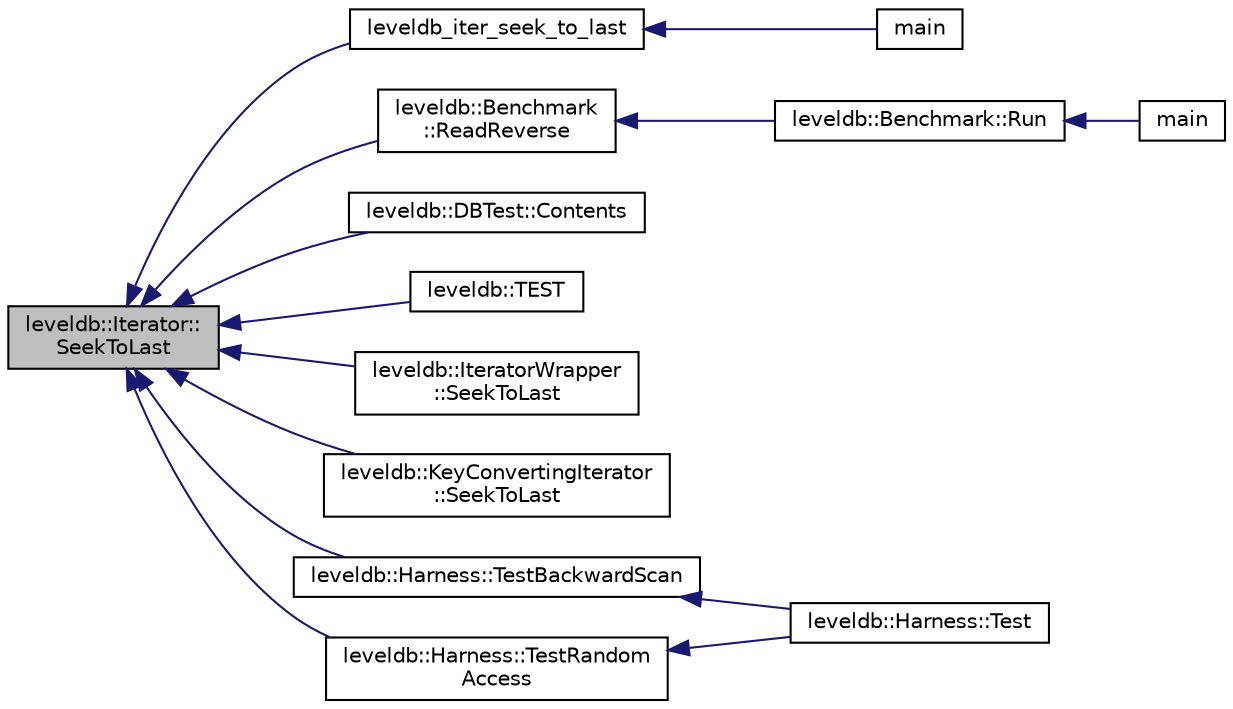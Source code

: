 digraph "leveldb::Iterator::SeekToLast"
{
  edge [fontname="Helvetica",fontsize="10",labelfontname="Helvetica",labelfontsize="10"];
  node [fontname="Helvetica",fontsize="10",shape=record];
  rankdir="LR";
  Node1 [label="leveldb::Iterator::\lSeekToLast",height=0.2,width=0.4,color="black", fillcolor="grey75", style="filled" fontcolor="black"];
  Node1 -> Node2 [dir="back",color="midnightblue",fontsize="10",style="solid"];
  Node2 [label="leveldb_iter_seek_to_last",height=0.2,width=0.4,color="black", fillcolor="white", style="filled",URL="$c_8h.html#a46f600db8620d29a75bb92f183d54d83"];
  Node2 -> Node3 [dir="back",color="midnightblue",fontsize="10",style="solid"];
  Node3 [label="main",height=0.2,width=0.4,color="black", fillcolor="white", style="filled",URL="$c__test_8c.html#a3c04138a5bfe5d72780bb7e82a18e627"];
  Node1 -> Node4 [dir="back",color="midnightblue",fontsize="10",style="solid"];
  Node4 [label="leveldb::Benchmark\l::ReadReverse",height=0.2,width=0.4,color="black", fillcolor="white", style="filled",URL="$classleveldb_1_1_benchmark.html#a0ff7ac14f7503672fd09a23f8cb9c171"];
  Node4 -> Node5 [dir="back",color="midnightblue",fontsize="10",style="solid"];
  Node5 [label="leveldb::Benchmark::Run",height=0.2,width=0.4,color="black", fillcolor="white", style="filled",URL="$classleveldb_1_1_benchmark.html#a2f262afa0c7d10fcf531fe9657fba490"];
  Node5 -> Node6 [dir="back",color="midnightblue",fontsize="10",style="solid"];
  Node6 [label="main",height=0.2,width=0.4,color="black", fillcolor="white", style="filled",URL="$db__bench_8cc.html#a3c04138a5bfe5d72780bb7e82a18e627"];
  Node1 -> Node7 [dir="back",color="midnightblue",fontsize="10",style="solid"];
  Node7 [label="leveldb::DBTest::Contents",height=0.2,width=0.4,color="black", fillcolor="white", style="filled",URL="$classleveldb_1_1_d_b_test.html#a3cf871664bd22c6ed2d6c2a8834b49fc"];
  Node1 -> Node8 [dir="back",color="midnightblue",fontsize="10",style="solid"];
  Node8 [label="leveldb::TEST",height=0.2,width=0.4,color="black", fillcolor="white", style="filled",URL="$namespaceleveldb.html#a5ad106e9bbfcb5520b7dc344525f7cd2"];
  Node1 -> Node9 [dir="back",color="midnightblue",fontsize="10",style="solid"];
  Node9 [label="leveldb::IteratorWrapper\l::SeekToLast",height=0.2,width=0.4,color="black", fillcolor="white", style="filled",URL="$classleveldb_1_1_iterator_wrapper.html#ae09179113b28aa3ea1da70b3a7a5f04b"];
  Node1 -> Node10 [dir="back",color="midnightblue",fontsize="10",style="solid"];
  Node10 [label="leveldb::KeyConvertingIterator\l::SeekToLast",height=0.2,width=0.4,color="black", fillcolor="white", style="filled",URL="$classleveldb_1_1_key_converting_iterator.html#a9db639879c442a67234fc345887b19fc"];
  Node1 -> Node11 [dir="back",color="midnightblue",fontsize="10",style="solid"];
  Node11 [label="leveldb::Harness::TestBackwardScan",height=0.2,width=0.4,color="black", fillcolor="white", style="filled",URL="$classleveldb_1_1_harness.html#aba7a2c48101cd9d024be64080ebed363"];
  Node11 -> Node12 [dir="back",color="midnightblue",fontsize="10",style="solid"];
  Node12 [label="leveldb::Harness::Test",height=0.2,width=0.4,color="black", fillcolor="white", style="filled",URL="$classleveldb_1_1_harness.html#a78dbb5352b51e22bbc449bad7c1a9176"];
  Node1 -> Node13 [dir="back",color="midnightblue",fontsize="10",style="solid"];
  Node13 [label="leveldb::Harness::TestRandom\lAccess",height=0.2,width=0.4,color="black", fillcolor="white", style="filled",URL="$classleveldb_1_1_harness.html#adb4b24bd89b600a67b0cd52ff64af9cd"];
  Node13 -> Node12 [dir="back",color="midnightblue",fontsize="10",style="solid"];
}

